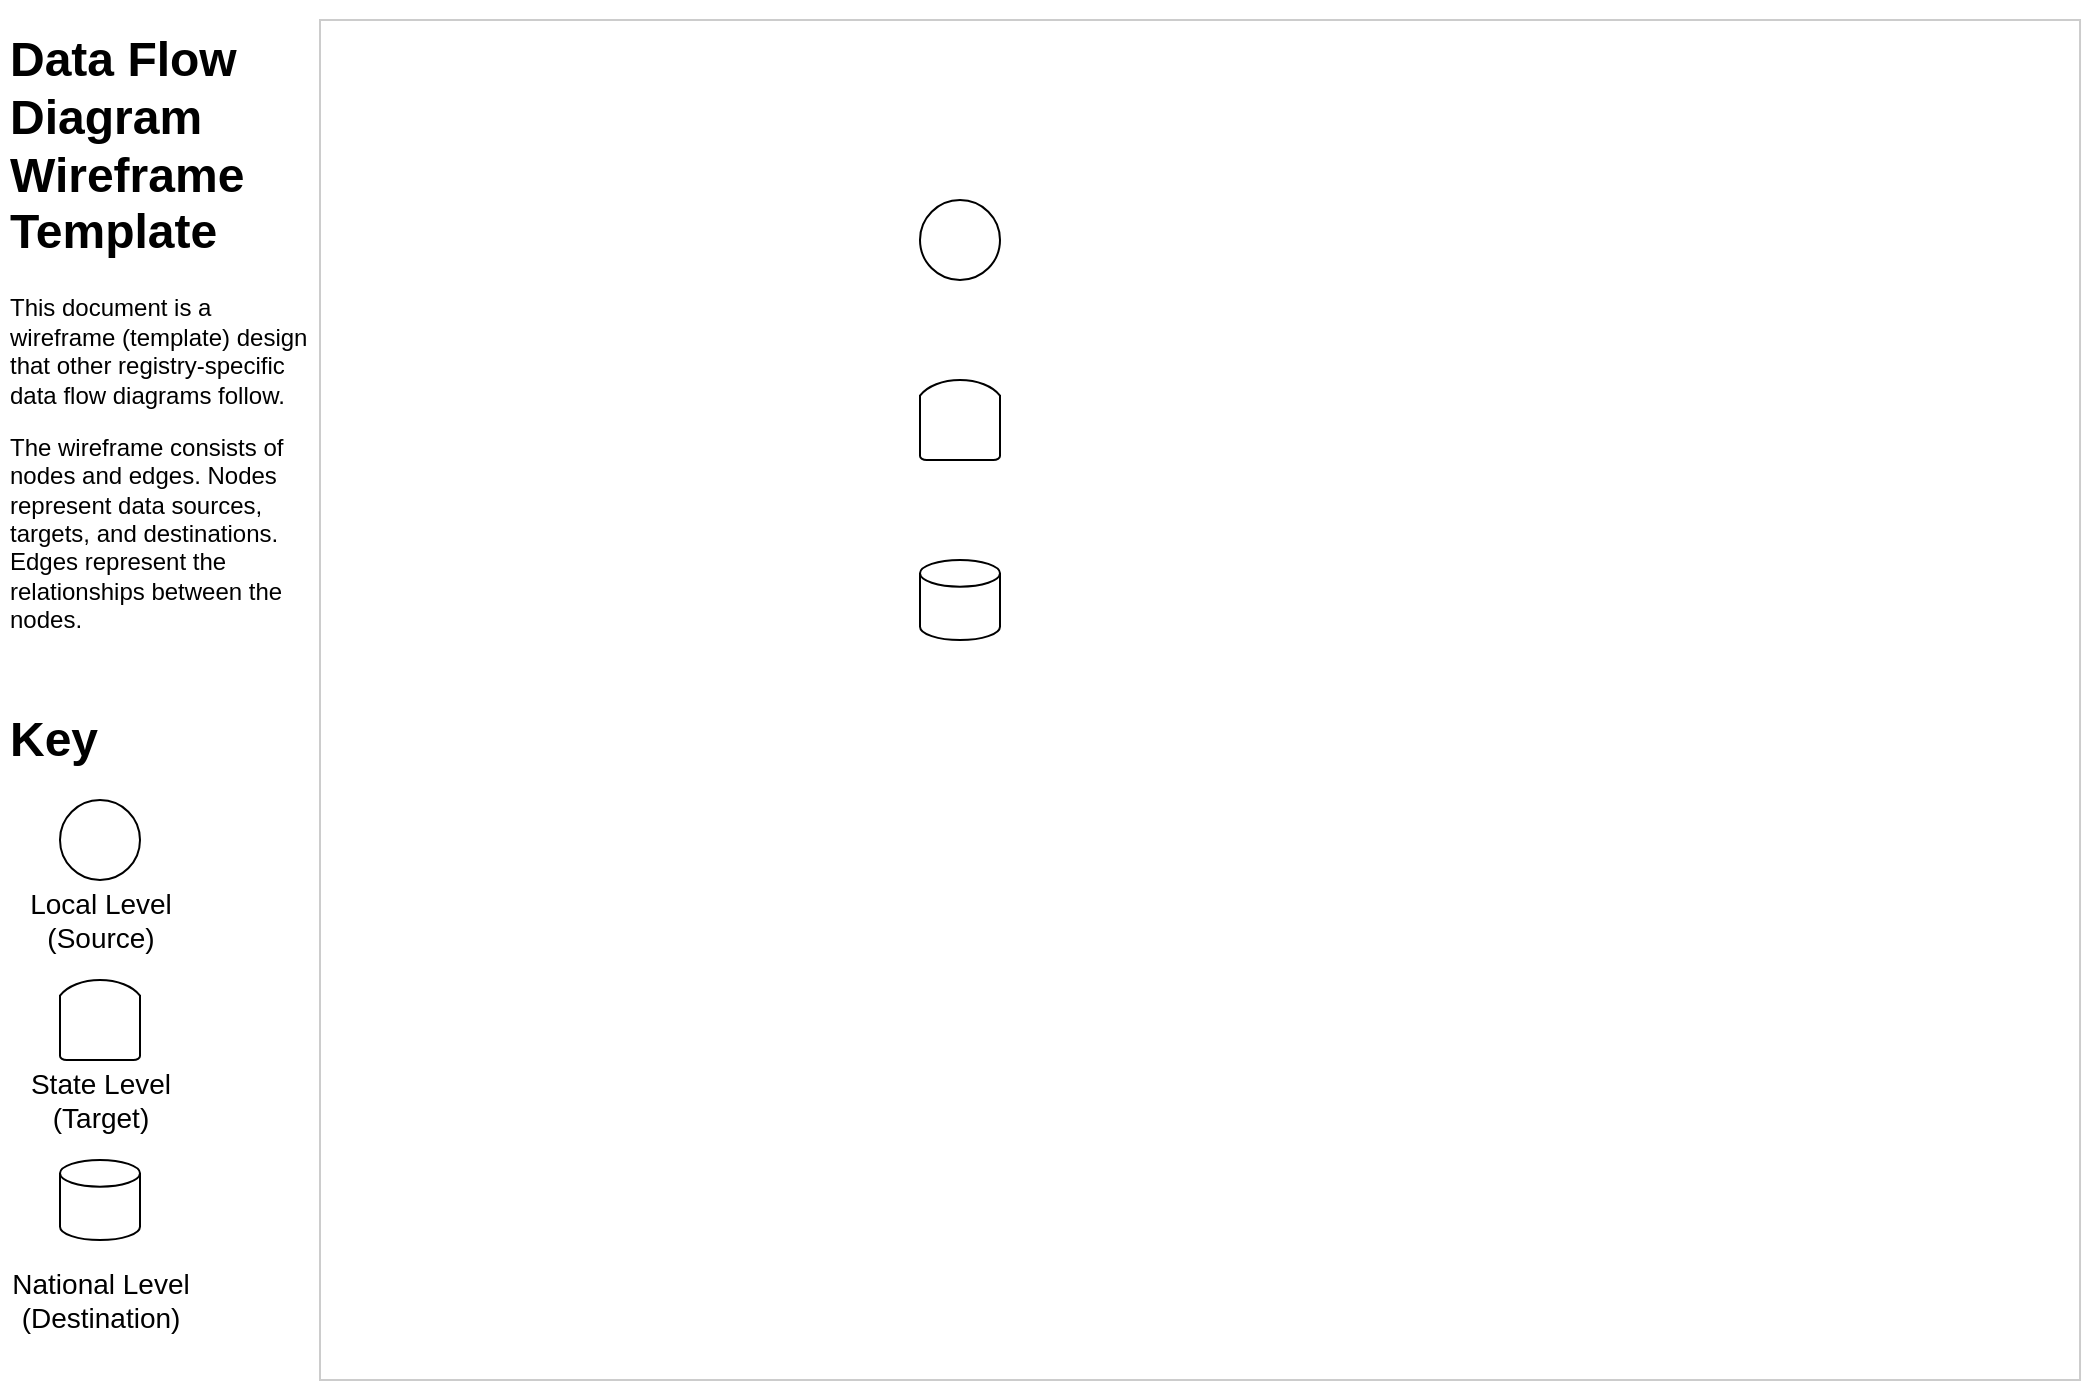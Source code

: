 <mxfile type="github" version="12.4.9">
  <diagram id="1LtGkpLCPf3KZeVMqJkY" name="Page-1">
    <mxGraphModel grid="1" dx="1117" dy="660" gridSize="10" guides="1" tooltips="1" connect="1" arrows="1" fold="1" page="1" pageScale="1" pageWidth="1100" pageHeight="850" math="0" shadow="0">
      <root>
        <mxCell id="0"/>
        <mxCell id="1" value="Text" parent="0" style=""/>
        <mxCell id="eJA-KfrndEvYRp83sPR4-4" value="&lt;h1&gt;Data Flow Diagram Wireframe Template&lt;/h1&gt;&lt;p&gt;This document is a wireframe (template) design that other registry-specific data flow diagrams follow.&lt;/p&gt;&lt;p&gt;The wireframe consists of nodes and edges. Nodes represent data sources, targets, and destinations. Edges represent the relationships between the nodes.&lt;/p&gt;" parent="1" style="text;html=1;strokeColor=none;fillColor=none;spacing=5;spacingTop=-20;whiteSpace=wrap;overflow=hidden;rounded=0;" vertex="1">
          <mxGeometry as="geometry" x="40" y="40" width="160" height="320"/>
        </mxCell>
        <mxCell id="eJA-KfrndEvYRp83sPR4-5" value="&lt;h1&gt;Key&lt;/h1&gt;&lt;p&gt;&lt;/p&gt;" parent="1" style="text;html=1;strokeColor=none;fillColor=none;spacing=5;spacingTop=-20;whiteSpace=wrap;overflow=hidden;rounded=0;" vertex="1">
          <mxGeometry as="geometry" x="40" y="380" width="160" height="40"/>
        </mxCell>
        <mxCell id="eJA-KfrndEvYRp83sPR4-17" value="" parent="1" style="ellipse;whiteSpace=wrap;html=1;aspect=fixed;" vertex="1">
          <mxGeometry as="geometry" x="70" y="430" width="40" height="40"/>
        </mxCell>
        <mxCell id="eJA-KfrndEvYRp83sPR4-21" value="" parent="1" style="strokeWidth=1;html=1;shape=mxgraph.flowchart.delay;whiteSpace=wrap;rotation=-90;" vertex="1">
          <mxGeometry as="geometry" x="70" y="520" width="40" height="40"/>
        </mxCell>
        <mxCell id="eJA-KfrndEvYRp83sPR4-22" value="" parent="1" style="strokeWidth=1;html=1;shape=mxgraph.flowchart.database;whiteSpace=wrap;" vertex="1">
          <mxGeometry as="geometry" x="70" y="610" width="40" height="40"/>
        </mxCell>
        <mxCell id="eJA-KfrndEvYRp83sPR4-24" value="&lt;div&gt;Local Level&lt;/div&gt;&lt;div&gt;(Source)&lt;/div&gt;" parent="1" style="text;html=1;align=center;verticalAlign=middle;resizable=0;points=[];autosize=1;fontSize=14;" vertex="1">
          <mxGeometry as="geometry" x="45" y="470" width="90" height="40"/>
        </mxCell>
        <mxCell id="eJA-KfrndEvYRp83sPR4-27" value="&lt;div&gt;State Level&lt;/div&gt;&lt;div&gt;(Target)&lt;/div&gt;" parent="1" style="text;html=1;align=center;verticalAlign=middle;resizable=0;points=[];autosize=1;fontSize=14;" vertex="1">
          <mxGeometry as="geometry" x="45" y="560" width="90" height="40"/>
        </mxCell>
        <mxCell id="eJA-KfrndEvYRp83sPR4-28" value="&lt;div&gt;National Level&lt;/div&gt;&lt;div&gt;(Destination)&lt;/div&gt;" parent="1" style="text;html=1;align=center;verticalAlign=middle;resizable=0;points=[];autosize=1;fontSize=14;" vertex="1">
          <mxGeometry as="geometry" x="40" y="660" width="100" height="40"/>
        </mxCell>
        <mxCell id="Dlc9sbz_LcFVTC8bd_fI-4" value="" parent="1" style="ellipse;whiteSpace=wrap;html=1;aspect=fixed;" vertex="1">
          <mxGeometry as="geometry" x="500" y="130" width="40" height="40"/>
        </mxCell>
        <mxCell id="Dlc9sbz_LcFVTC8bd_fI-5" value="" parent="1" style="strokeWidth=1;html=1;shape=mxgraph.flowchart.delay;whiteSpace=wrap;rotation=-90;" vertex="1">
          <mxGeometry as="geometry" x="500" y="220" width="40" height="40"/>
        </mxCell>
        <mxCell id="Dlc9sbz_LcFVTC8bd_fI-6" value="" parent="1" style="strokeWidth=1;html=1;shape=mxgraph.flowchart.database;whiteSpace=wrap;" vertex="1">
          <mxGeometry as="geometry" x="500" y="310" width="40" height="40"/>
        </mxCell>
        <mxCell id="Dlc9sbz_LcFVTC8bd_fI-2" value="Sample Paper" parent="0" style="locked=1;"/>
        <mxCell id="Dlc9sbz_LcFVTC8bd_fI-3" value="" parent="Dlc9sbz_LcFVTC8bd_fI-2" style="whiteSpace=wrap;html=1;aspect=fixed;fillColor=none;strokeColor=#CCCCCC;glass=0;" vertex="1">
          <mxGeometry as="geometry" x="200" y="40" width="880.01" height="680"/>
        </mxCell>
        <mxCell id="eJA-KfrndEvYRp83sPR4-3" value="Edges" parent="0" style=""/>
        <mxCell id="eJA-KfrndEvYRp83sPR4-2" value="Nodes" parent="0" style=""/>
      </root>
    </mxGraphModel>
  </diagram>
</mxfile>
